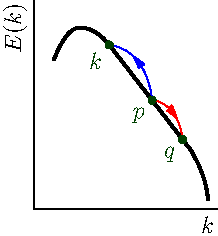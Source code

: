 import graph;

path p=(10,75)..(15,85)..(20,90)..(35,85)..(40,79)--(78,30)..(85,15)..(87,5);

pair l=point(p,3.5);
pair m=point(p,4.5);
pair s=point(p,4.9);

pen c=linewidth(1.5);
pair o=(m.x,0.5(m.x+l.y));

pen d=c+darkgreen;

void drawarrow(pair p, pair q, bool upscale=false, pen c)
{
  path g=p{dir(-5)}..{dir(-85)}q;
  if(upscale) g=reverse(g); 
  draw(g,c,Arrow(Fill,0.65));
} 

void spectrum(pair l,pair m, pair s) {
  draw(p,c);
 
  d += 4.0;
  dot("$p$",l,SW,d); 
  dot("$q$",m,SW,d);
  dot("$k$",s,SW,d);

  xaxis("$k$",0);
  yaxis("$E(k)$",0);
}

drawarrow(l,m,true,blue);
drawarrow(m,s,red);
spectrum(l,m,s);
shipout("triadpqk");

erase();

drawarrow(l,m,red);
drawarrow(m,s,true,blue);
spectrum(l,s,m);
shipout("triadpkq");

erase();

drawarrow(l,m,true,blue);
drawarrow(m,s,red);
spectrum(m,s,l);

shipout("triadkpq");
